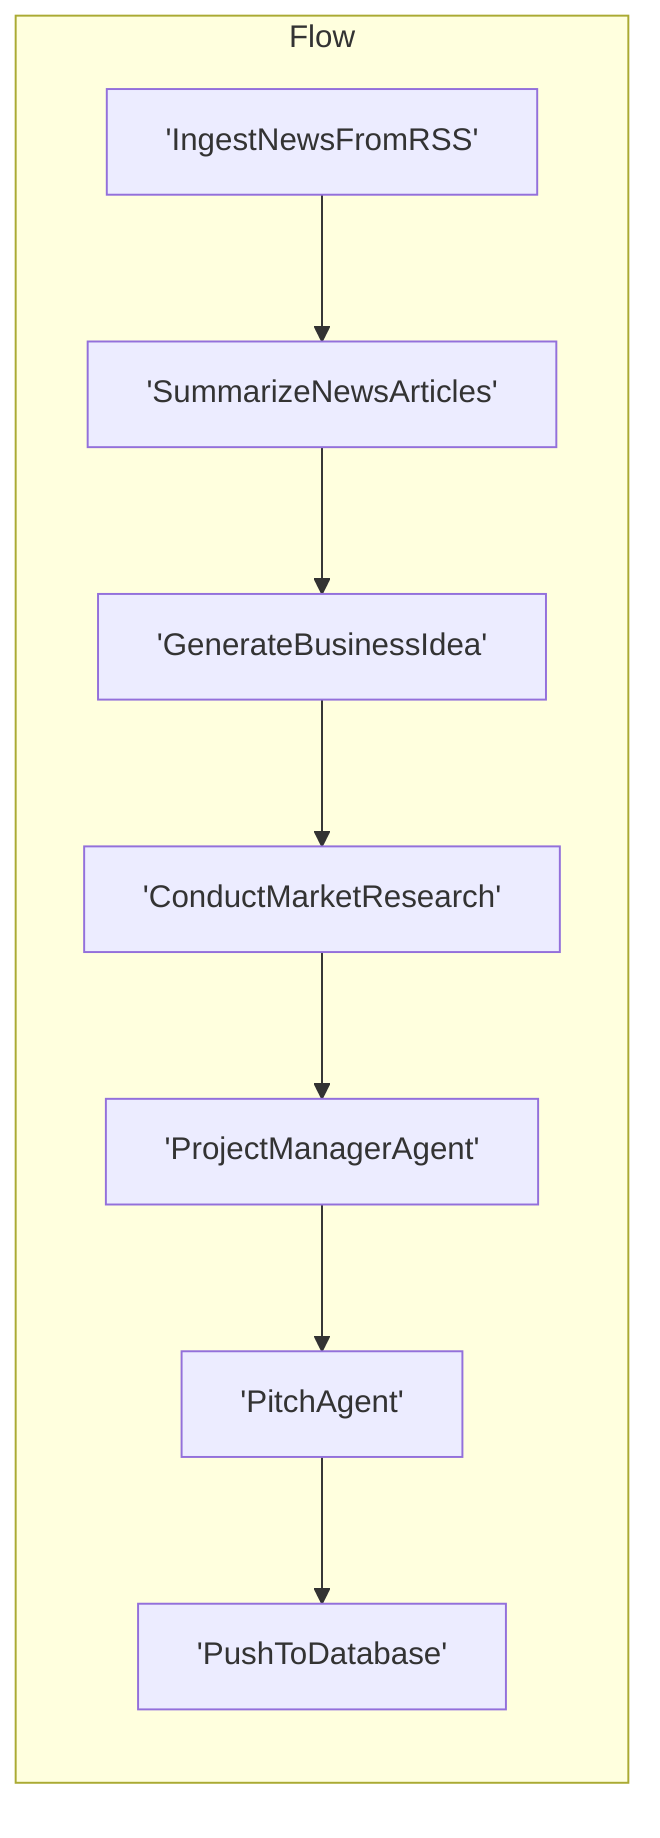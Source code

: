 graph LR

    subgraph sub_flow_N1[Flow]
    N2['IngestNewsFromRSS']
    N3['SummarizeNewsArticles']
    N2 --> N3
    N4['GenerateBusinessIdea']
    N3 --> N4
    N5['ConductMarketResearch']
    N4 --> N5
    N6['ProjectManagerAgent']
    N5 --> N6
    N7['PitchAgent']
    N6 --> N7
    N8['PushToDatabase']
    N7 --> N8
    end